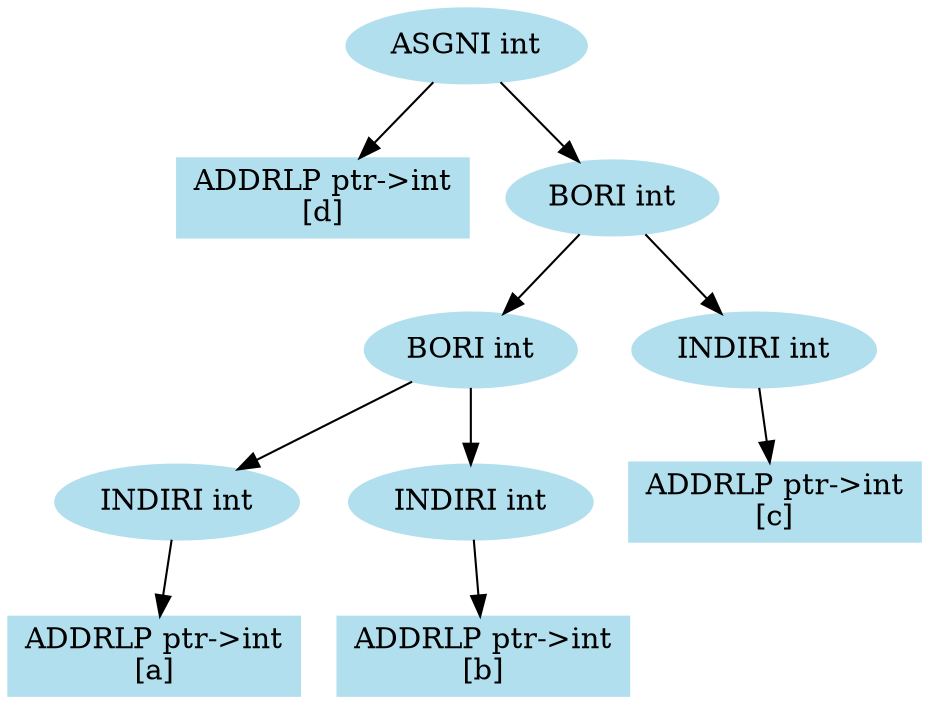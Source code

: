 ////////////////////////////////////////////////////////////////////////////////
// Generate the dot file for drawing semantic structure of statements

// File name: test.c
// Line number: 6
////////////////////////////////////////////////////////////////////////////////

digraph semantic_dag  {
    node [color=lightblue2, style=filled];

    v1 [label="ASGNI int"];
    v2 [label="ADDRLP ptr->int\n\[d\]", shape=box];
    v3 [label="BORI int"];
    v1 -> v2
    v1 -> v3

    v4 [label="BORI int"];
    v5 [label="INDIRI int"];
    v3 -> v4
    v3 -> v5

    v6 [label="INDIRI int"];
    v7 [label="INDIRI int"];
    v4 -> v6
    v4 -> v7

    v8 [label="ADDRLP ptr->int\n\[c\]", shape=box];
    v5 -> v8

    v9 [label="ADDRLP ptr->int\n\[a\]", shape=box];
    v6 -> v9

    v10 [label="ADDRLP ptr->int\n\[b\]", shape=box];
    v7 -> v10

}
